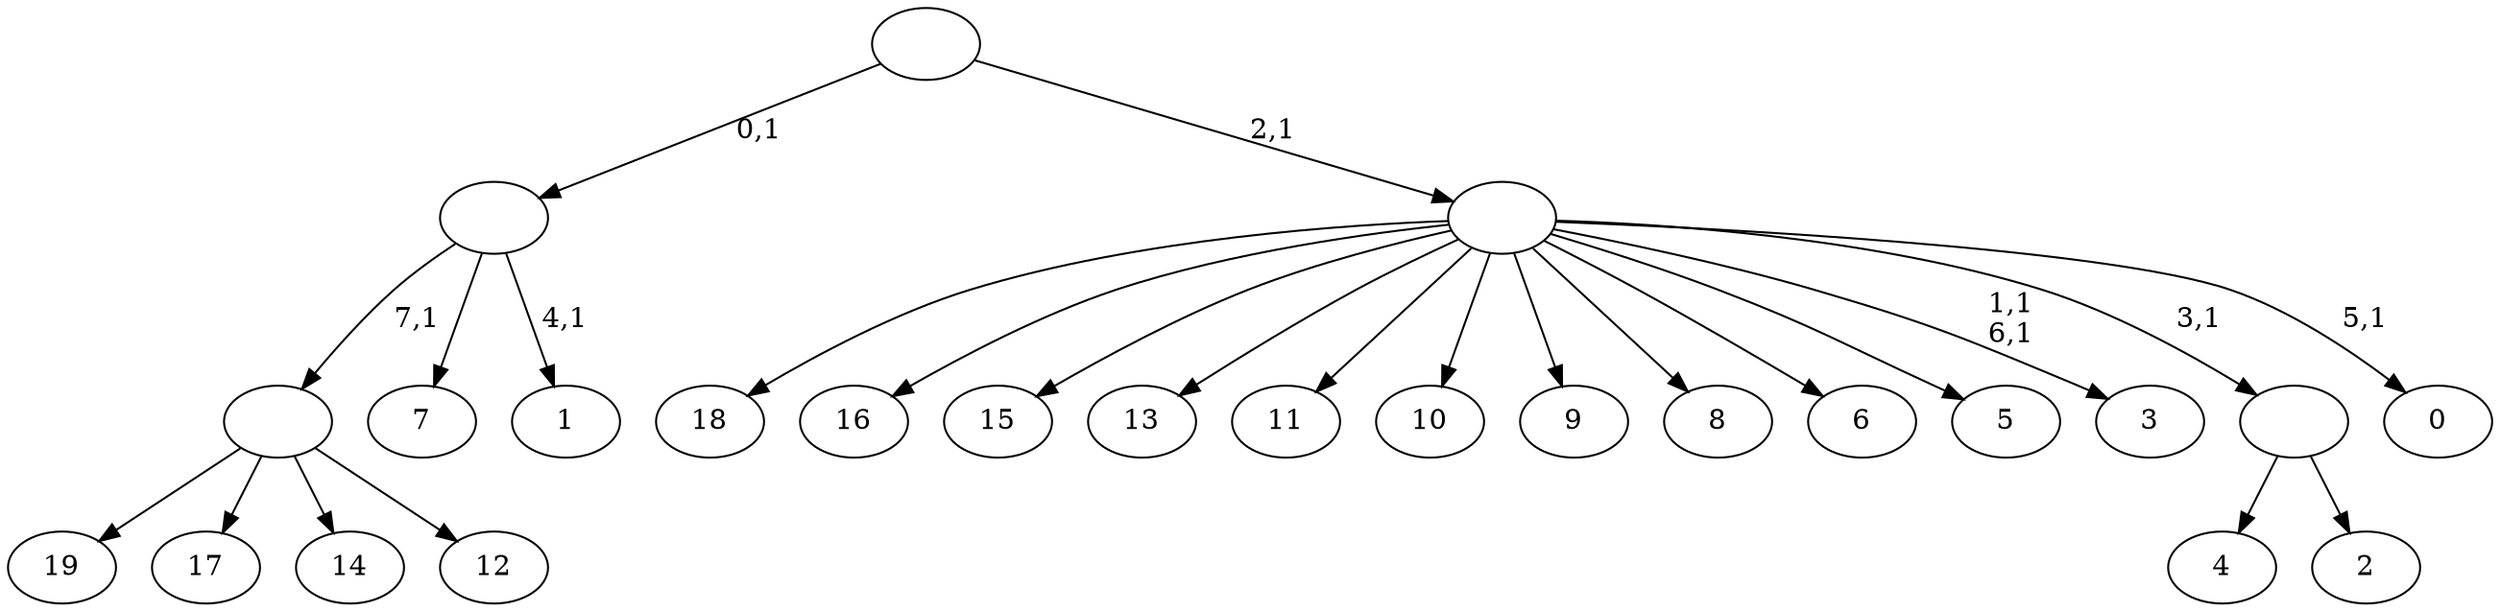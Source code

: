 digraph T {
	28 [label="19"]
	27 [label="18"]
	26 [label="17"]
	25 [label="16"]
	24 [label="15"]
	23 [label="14"]
	22 [label="13"]
	21 [label="12"]
	20 [label=""]
	19 [label="11"]
	18 [label="10"]
	17 [label="9"]
	16 [label="8"]
	15 [label="7"]
	14 [label="6"]
	13 [label="5"]
	12 [label="4"]
	11 [label="3"]
	8 [label="2"]
	7 [label=""]
	6 [label="1"]
	4 [label=""]
	3 [label="0"]
	1 [label=""]
	0 [label=""]
	20 -> 28 [label=""]
	20 -> 26 [label=""]
	20 -> 23 [label=""]
	20 -> 21 [label=""]
	7 -> 12 [label=""]
	7 -> 8 [label=""]
	4 -> 6 [label="4,1"]
	4 -> 20 [label="7,1"]
	4 -> 15 [label=""]
	1 -> 3 [label="5,1"]
	1 -> 11 [label="1,1\n6,1"]
	1 -> 27 [label=""]
	1 -> 25 [label=""]
	1 -> 24 [label=""]
	1 -> 22 [label=""]
	1 -> 19 [label=""]
	1 -> 18 [label=""]
	1 -> 17 [label=""]
	1 -> 16 [label=""]
	1 -> 14 [label=""]
	1 -> 13 [label=""]
	1 -> 7 [label="3,1"]
	0 -> 4 [label="0,1"]
	0 -> 1 [label="2,1"]
}
